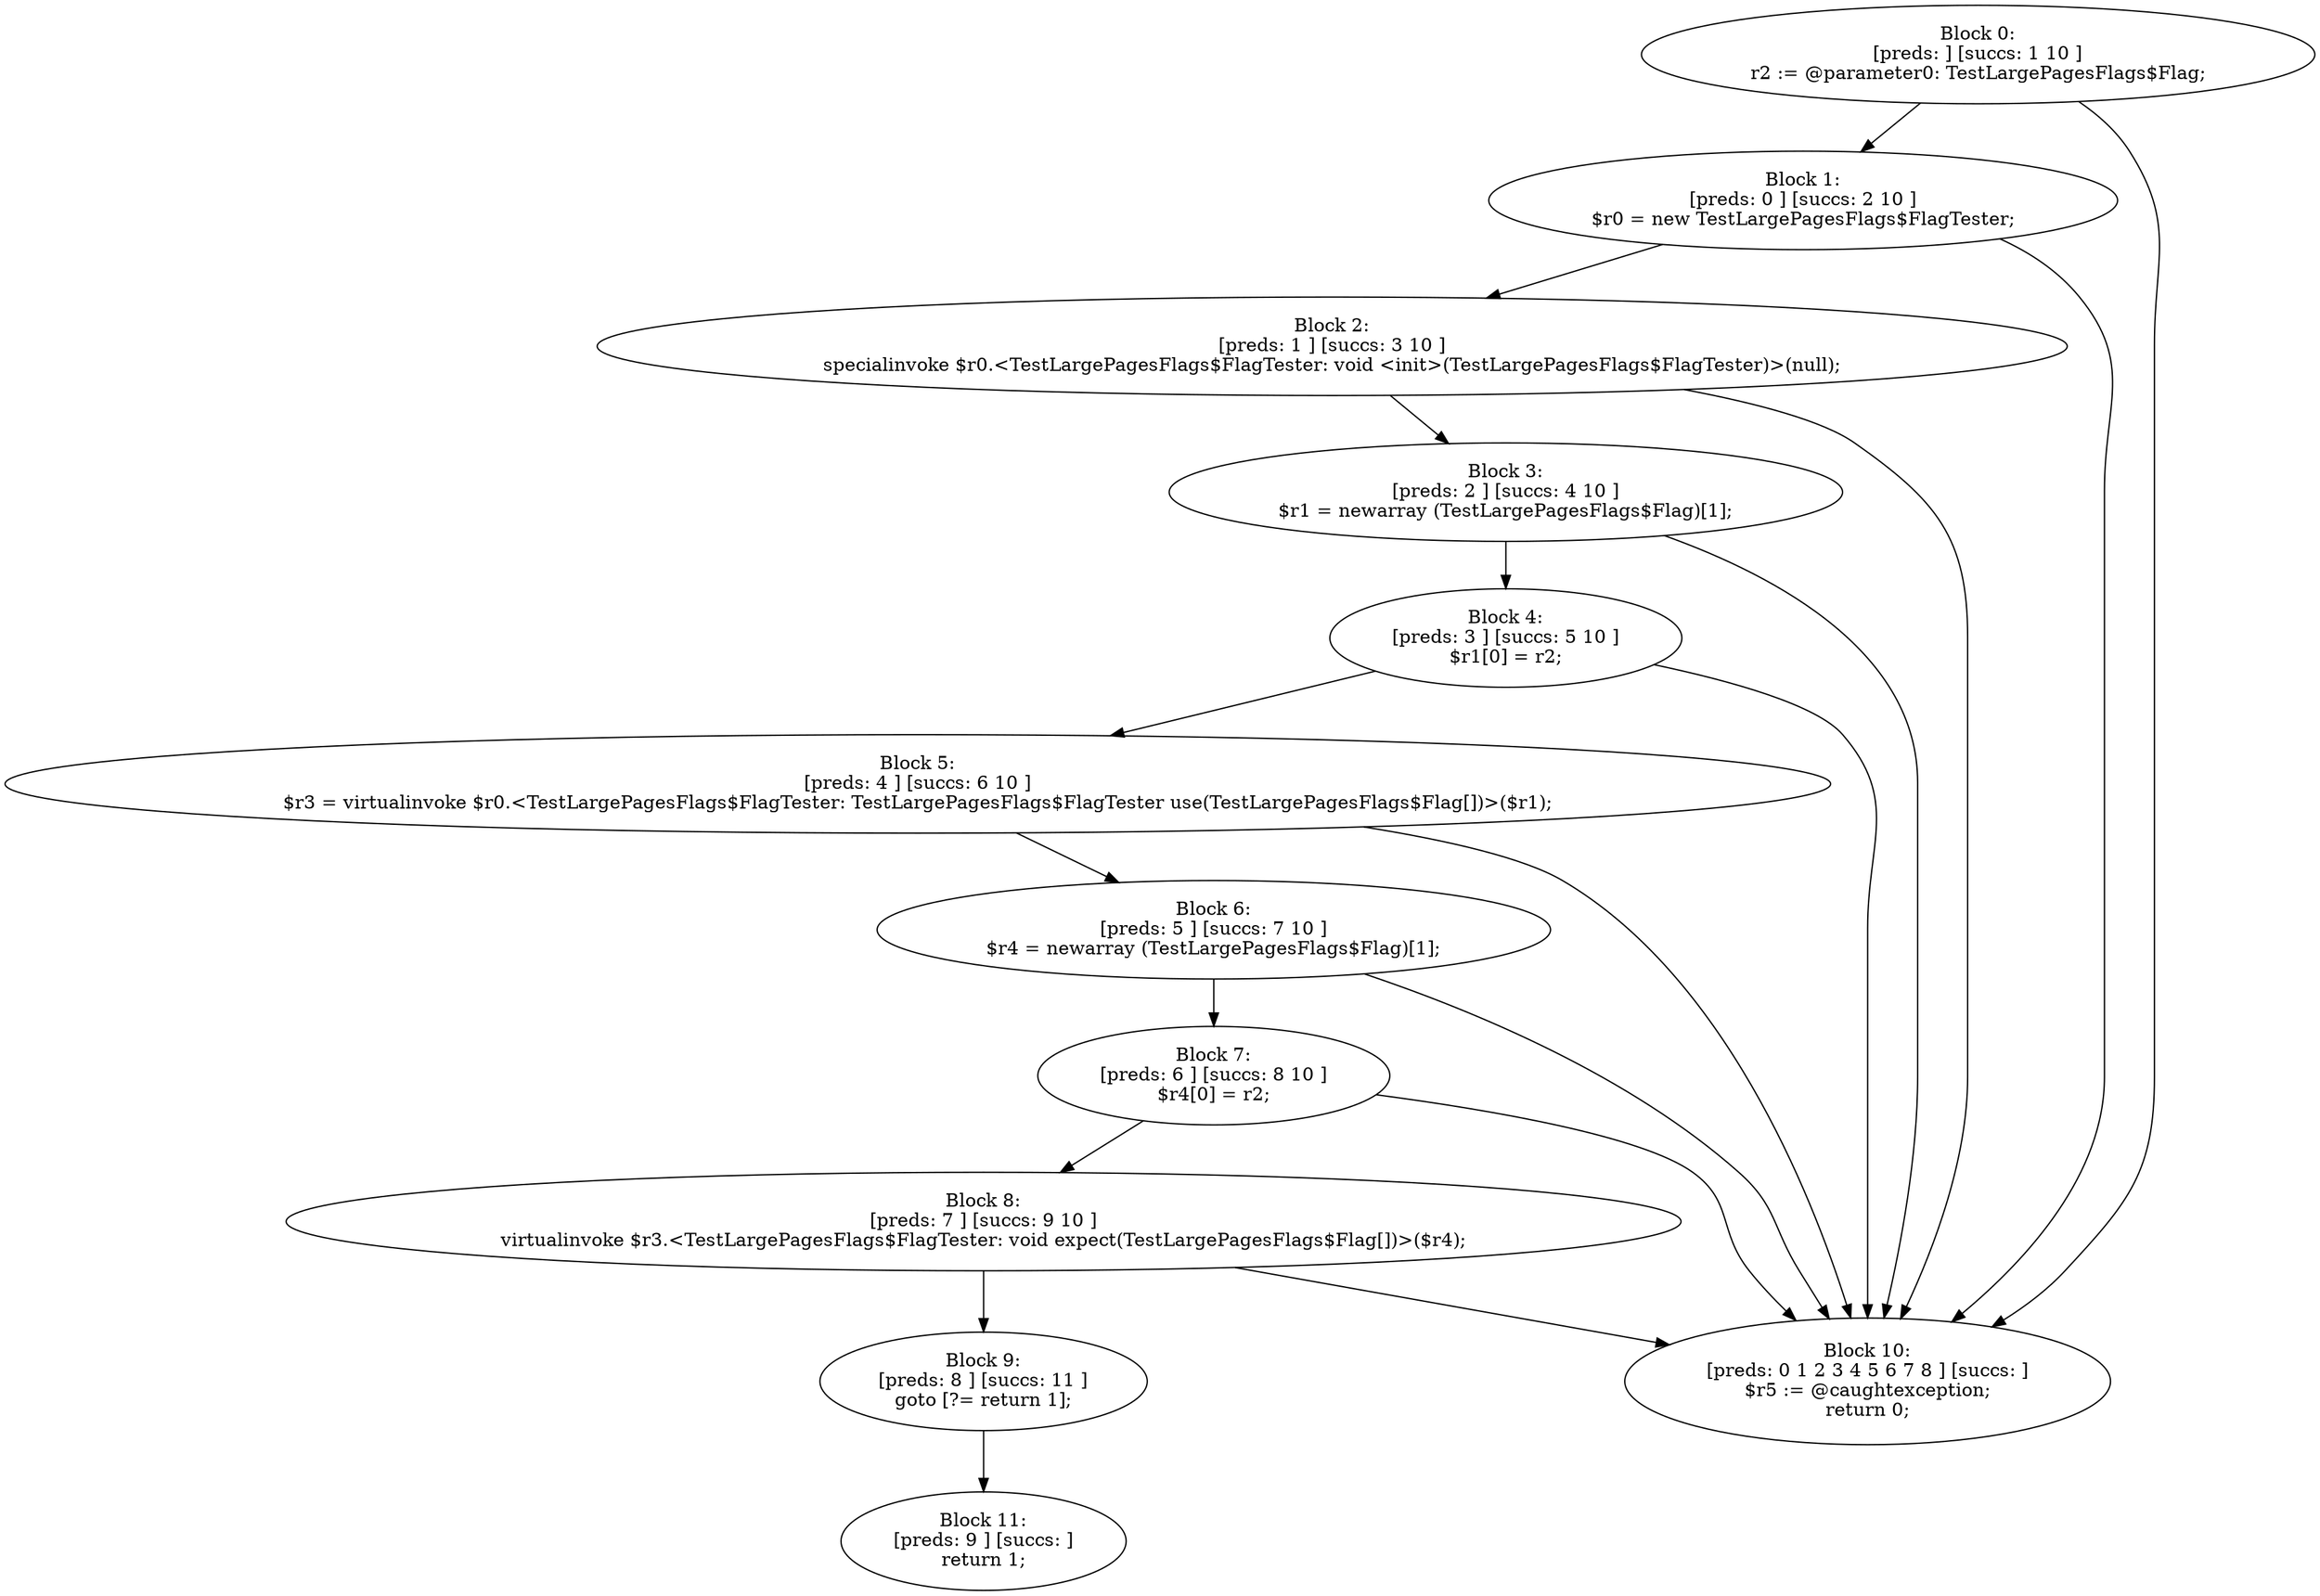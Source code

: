 digraph "unitGraph" {
    "Block 0:
[preds: ] [succs: 1 10 ]
r2 := @parameter0: TestLargePagesFlags$Flag;
"
    "Block 1:
[preds: 0 ] [succs: 2 10 ]
$r0 = new TestLargePagesFlags$FlagTester;
"
    "Block 2:
[preds: 1 ] [succs: 3 10 ]
specialinvoke $r0.<TestLargePagesFlags$FlagTester: void <init>(TestLargePagesFlags$FlagTester)>(null);
"
    "Block 3:
[preds: 2 ] [succs: 4 10 ]
$r1 = newarray (TestLargePagesFlags$Flag)[1];
"
    "Block 4:
[preds: 3 ] [succs: 5 10 ]
$r1[0] = r2;
"
    "Block 5:
[preds: 4 ] [succs: 6 10 ]
$r3 = virtualinvoke $r0.<TestLargePagesFlags$FlagTester: TestLargePagesFlags$FlagTester use(TestLargePagesFlags$Flag[])>($r1);
"
    "Block 6:
[preds: 5 ] [succs: 7 10 ]
$r4 = newarray (TestLargePagesFlags$Flag)[1];
"
    "Block 7:
[preds: 6 ] [succs: 8 10 ]
$r4[0] = r2;
"
    "Block 8:
[preds: 7 ] [succs: 9 10 ]
virtualinvoke $r3.<TestLargePagesFlags$FlagTester: void expect(TestLargePagesFlags$Flag[])>($r4);
"
    "Block 9:
[preds: 8 ] [succs: 11 ]
goto [?= return 1];
"
    "Block 10:
[preds: 0 1 2 3 4 5 6 7 8 ] [succs: ]
$r5 := @caughtexception;
return 0;
"
    "Block 11:
[preds: 9 ] [succs: ]
return 1;
"
    "Block 0:
[preds: ] [succs: 1 10 ]
r2 := @parameter0: TestLargePagesFlags$Flag;
"->"Block 1:
[preds: 0 ] [succs: 2 10 ]
$r0 = new TestLargePagesFlags$FlagTester;
";
    "Block 0:
[preds: ] [succs: 1 10 ]
r2 := @parameter0: TestLargePagesFlags$Flag;
"->"Block 10:
[preds: 0 1 2 3 4 5 6 7 8 ] [succs: ]
$r5 := @caughtexception;
return 0;
";
    "Block 1:
[preds: 0 ] [succs: 2 10 ]
$r0 = new TestLargePagesFlags$FlagTester;
"->"Block 2:
[preds: 1 ] [succs: 3 10 ]
specialinvoke $r0.<TestLargePagesFlags$FlagTester: void <init>(TestLargePagesFlags$FlagTester)>(null);
";
    "Block 1:
[preds: 0 ] [succs: 2 10 ]
$r0 = new TestLargePagesFlags$FlagTester;
"->"Block 10:
[preds: 0 1 2 3 4 5 6 7 8 ] [succs: ]
$r5 := @caughtexception;
return 0;
";
    "Block 2:
[preds: 1 ] [succs: 3 10 ]
specialinvoke $r0.<TestLargePagesFlags$FlagTester: void <init>(TestLargePagesFlags$FlagTester)>(null);
"->"Block 3:
[preds: 2 ] [succs: 4 10 ]
$r1 = newarray (TestLargePagesFlags$Flag)[1];
";
    "Block 2:
[preds: 1 ] [succs: 3 10 ]
specialinvoke $r0.<TestLargePagesFlags$FlagTester: void <init>(TestLargePagesFlags$FlagTester)>(null);
"->"Block 10:
[preds: 0 1 2 3 4 5 6 7 8 ] [succs: ]
$r5 := @caughtexception;
return 0;
";
    "Block 3:
[preds: 2 ] [succs: 4 10 ]
$r1 = newarray (TestLargePagesFlags$Flag)[1];
"->"Block 4:
[preds: 3 ] [succs: 5 10 ]
$r1[0] = r2;
";
    "Block 3:
[preds: 2 ] [succs: 4 10 ]
$r1 = newarray (TestLargePagesFlags$Flag)[1];
"->"Block 10:
[preds: 0 1 2 3 4 5 6 7 8 ] [succs: ]
$r5 := @caughtexception;
return 0;
";
    "Block 4:
[preds: 3 ] [succs: 5 10 ]
$r1[0] = r2;
"->"Block 5:
[preds: 4 ] [succs: 6 10 ]
$r3 = virtualinvoke $r0.<TestLargePagesFlags$FlagTester: TestLargePagesFlags$FlagTester use(TestLargePagesFlags$Flag[])>($r1);
";
    "Block 4:
[preds: 3 ] [succs: 5 10 ]
$r1[0] = r2;
"->"Block 10:
[preds: 0 1 2 3 4 5 6 7 8 ] [succs: ]
$r5 := @caughtexception;
return 0;
";
    "Block 5:
[preds: 4 ] [succs: 6 10 ]
$r3 = virtualinvoke $r0.<TestLargePagesFlags$FlagTester: TestLargePagesFlags$FlagTester use(TestLargePagesFlags$Flag[])>($r1);
"->"Block 6:
[preds: 5 ] [succs: 7 10 ]
$r4 = newarray (TestLargePagesFlags$Flag)[1];
";
    "Block 5:
[preds: 4 ] [succs: 6 10 ]
$r3 = virtualinvoke $r0.<TestLargePagesFlags$FlagTester: TestLargePagesFlags$FlagTester use(TestLargePagesFlags$Flag[])>($r1);
"->"Block 10:
[preds: 0 1 2 3 4 5 6 7 8 ] [succs: ]
$r5 := @caughtexception;
return 0;
";
    "Block 6:
[preds: 5 ] [succs: 7 10 ]
$r4 = newarray (TestLargePagesFlags$Flag)[1];
"->"Block 7:
[preds: 6 ] [succs: 8 10 ]
$r4[0] = r2;
";
    "Block 6:
[preds: 5 ] [succs: 7 10 ]
$r4 = newarray (TestLargePagesFlags$Flag)[1];
"->"Block 10:
[preds: 0 1 2 3 4 5 6 7 8 ] [succs: ]
$r5 := @caughtexception;
return 0;
";
    "Block 7:
[preds: 6 ] [succs: 8 10 ]
$r4[0] = r2;
"->"Block 8:
[preds: 7 ] [succs: 9 10 ]
virtualinvoke $r3.<TestLargePagesFlags$FlagTester: void expect(TestLargePagesFlags$Flag[])>($r4);
";
    "Block 7:
[preds: 6 ] [succs: 8 10 ]
$r4[0] = r2;
"->"Block 10:
[preds: 0 1 2 3 4 5 6 7 8 ] [succs: ]
$r5 := @caughtexception;
return 0;
";
    "Block 8:
[preds: 7 ] [succs: 9 10 ]
virtualinvoke $r3.<TestLargePagesFlags$FlagTester: void expect(TestLargePagesFlags$Flag[])>($r4);
"->"Block 9:
[preds: 8 ] [succs: 11 ]
goto [?= return 1];
";
    "Block 8:
[preds: 7 ] [succs: 9 10 ]
virtualinvoke $r3.<TestLargePagesFlags$FlagTester: void expect(TestLargePagesFlags$Flag[])>($r4);
"->"Block 10:
[preds: 0 1 2 3 4 5 6 7 8 ] [succs: ]
$r5 := @caughtexception;
return 0;
";
    "Block 9:
[preds: 8 ] [succs: 11 ]
goto [?= return 1];
"->"Block 11:
[preds: 9 ] [succs: ]
return 1;
";
}
